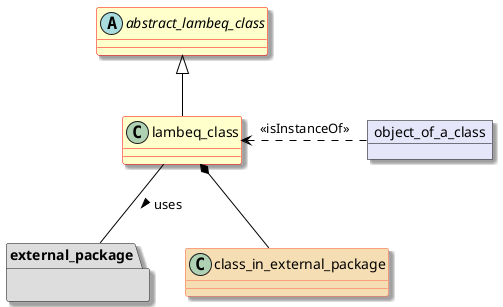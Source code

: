@startuml

set namespaceseparator none
skinparam dpi 96
skinparam ArrowColor Black
skinparam shadowing true
skinparam class {
  backgroundColor Business
  borderColor Red
}
skinparam object {
  backgroundColor lavender
  borderColor black
}

abstract class abstract_lambeq_class
class lambeq_class
class class_in_external_package #back:wheat;line:tomato

package external_package #DDDDDD {}
object object_of_a_class

abstract_lambeq_class <|-- lambeq_class

lambeq_class *-- class_in_external_package
lambeq_class <.r. object_of_a_class : << isInstanceOf >>
lambeq_class -- external_package : uses >



@enduml
